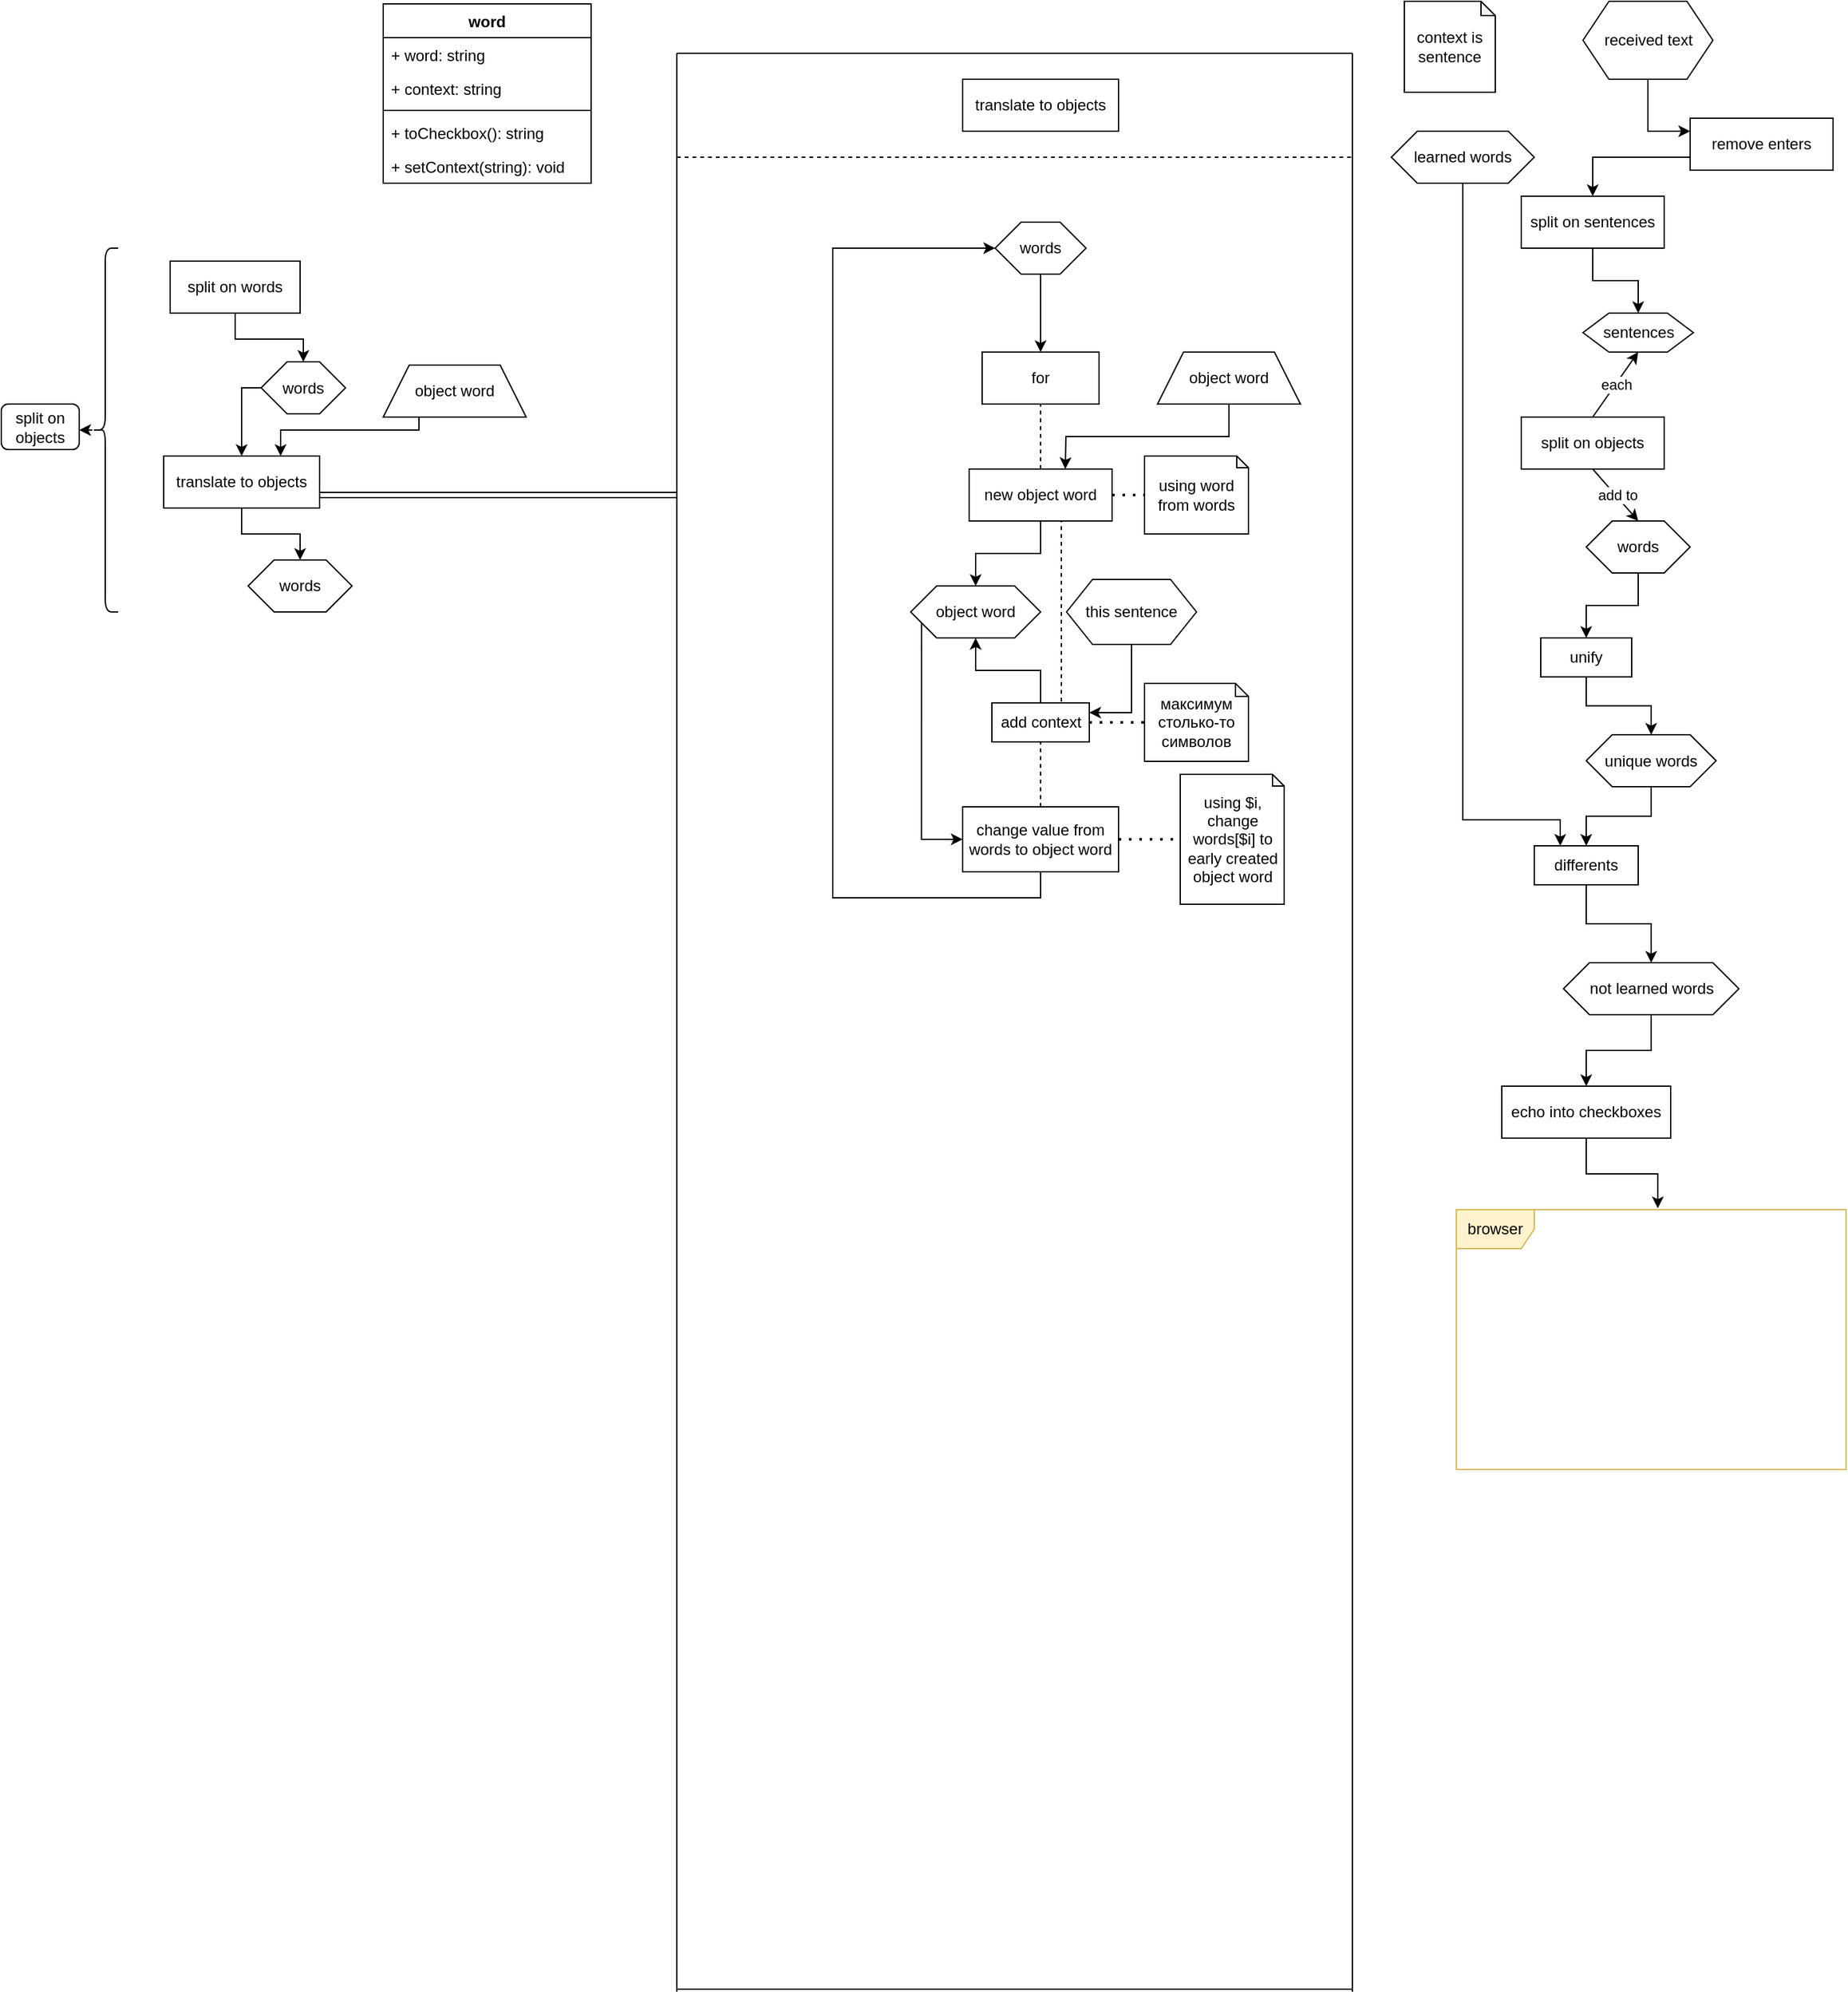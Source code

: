<mxfile version="13.7.9" type="device"><diagram id="C5RBs43oDa-KdzZeNtuy" name="Page-1"><mxGraphModel dx="913" dy="855" grid="1" gridSize="10" guides="1" tooltips="1" connect="1" arrows="1" fold="1" page="1" pageScale="1" pageWidth="827" pageHeight="1169" math="0" shadow="0"><root><mxCell id="WIyWlLk6GJQsqaUBKTNV-0"/><mxCell id="WIyWlLk6GJQsqaUBKTNV-1" parent="WIyWlLk6GJQsqaUBKTNV-0"/><mxCell id="cIkCpszvfwxXoAdMAP2c-214" style="edgeStyle=orthogonalEdgeStyle;rounded=0;orthogonalLoop=1;jettySize=auto;html=1;exitX=0.5;exitY=1;exitDx=0;exitDy=0;entryX=0;entryY=0.25;entryDx=0;entryDy=0;" parent="WIyWlLk6GJQsqaUBKTNV-1" source="cIkCpszvfwxXoAdMAP2c-112" target="cIkCpszvfwxXoAdMAP2c-211" edge="1"><mxGeometry relative="1" as="geometry"/></mxCell><mxCell id="cIkCpszvfwxXoAdMAP2c-112" value="received text" style="shape=hexagon;perimeter=hexagonPerimeter2;whiteSpace=wrap;html=1;fixedSize=1;" parent="WIyWlLk6GJQsqaUBKTNV-1" vertex="1"><mxGeometry x="1337.5" width="100" height="60" as="geometry"/></mxCell><mxCell id="wyJ4eCmkT0Aav1dMcdC4-6" style="edgeStyle=orthogonalEdgeStyle;rounded=0;orthogonalLoop=1;jettySize=auto;html=1;entryX=0.5;entryY=0;entryDx=0;entryDy=0;" parent="WIyWlLk6GJQsqaUBKTNV-1" source="wyJ4eCmkT0Aav1dMcdC4-3" target="wyJ4eCmkT0Aav1dMcdC4-5" edge="1"><mxGeometry relative="1" as="geometry"/></mxCell><mxCell id="wyJ4eCmkT0Aav1dMcdC4-3" value="split on words" style="whiteSpace=wrap;html=1;" parent="WIyWlLk6GJQsqaUBKTNV-1" vertex="1"><mxGeometry x="250" y="200" width="100" height="40" as="geometry"/></mxCell><mxCell id="cIkCpszvfwxXoAdMAP2c-193" style="edgeStyle=orthogonalEdgeStyle;rounded=0;orthogonalLoop=1;jettySize=auto;html=1;entryX=0.5;entryY=0;entryDx=0;entryDy=0;" parent="WIyWlLk6GJQsqaUBKTNV-1" source="wyJ4eCmkT0Aav1dMcdC4-5" target="cIkCpszvfwxXoAdMAP2c-2" edge="1"><mxGeometry relative="1" as="geometry"><Array as="points"><mxPoint x="305" y="298"/></Array></mxGeometry></mxCell><mxCell id="wyJ4eCmkT0Aav1dMcdC4-5" value="words" style="shape=hexagon;perimeter=hexagonPerimeter2;whiteSpace=wrap;html=1;fixedSize=1;" parent="WIyWlLk6GJQsqaUBKTNV-1" vertex="1"><mxGeometry x="320" y="277.5" width="65" height="40" as="geometry"/></mxCell><mxCell id="cIkCpszvfwxXoAdMAP2c-164" style="edgeStyle=orthogonalEdgeStyle;rounded=0;orthogonalLoop=1;jettySize=auto;html=1;exitX=0.5;exitY=1;exitDx=0;exitDy=0;entryX=0.5;entryY=0;entryDx=0;entryDy=0;" parent="WIyWlLk6GJQsqaUBKTNV-1" source="cIkCpszvfwxXoAdMAP2c-12" target="cIkCpszvfwxXoAdMAP2c-16" edge="1"><mxGeometry relative="1" as="geometry"/></mxCell><mxCell id="cIkCpszvfwxXoAdMAP2c-12" value="words" style="shape=hexagon;perimeter=hexagonPerimeter2;whiteSpace=wrap;html=1;fixedSize=1;" parent="WIyWlLk6GJQsqaUBKTNV-1" vertex="1"><mxGeometry x="885" y="170" width="70" height="40" as="geometry"/></mxCell><mxCell id="wyJ4eCmkT0Aav1dMcdC4-10" style="edgeStyle=orthogonalEdgeStyle;rounded=0;orthogonalLoop=1;jettySize=auto;html=1;entryX=0.5;entryY=0;entryDx=0;entryDy=0;exitX=0.5;exitY=1;exitDx=0;exitDy=0;" parent="WIyWlLk6GJQsqaUBKTNV-1" source="wyJ4eCmkT0Aav1dMcdC4-7" target="wyJ4eCmkT0Aav1dMcdC4-9" edge="1"><mxGeometry relative="1" as="geometry"><mxPoint x="1340" y="495" as="sourcePoint"/></mxGeometry></mxCell><mxCell id="wyJ4eCmkT0Aav1dMcdC4-7" value="unify" style="whiteSpace=wrap;html=1;" parent="WIyWlLk6GJQsqaUBKTNV-1" vertex="1"><mxGeometry x="1305" y="490" width="70" height="30" as="geometry"/></mxCell><mxCell id="cIkCpszvfwxXoAdMAP2c-180" style="edgeStyle=orthogonalEdgeStyle;rounded=0;orthogonalLoop=1;jettySize=auto;html=1;exitX=0.5;exitY=1;exitDx=0;exitDy=0;" parent="WIyWlLk6GJQsqaUBKTNV-1" source="wyJ4eCmkT0Aav1dMcdC4-9" target="wyJ4eCmkT0Aav1dMcdC4-12" edge="1"><mxGeometry relative="1" as="geometry"/></mxCell><mxCell id="wyJ4eCmkT0Aav1dMcdC4-9" value="unique words" style="shape=hexagon;perimeter=hexagonPerimeter2;whiteSpace=wrap;html=1;fixedSize=1;" parent="WIyWlLk6GJQsqaUBKTNV-1" vertex="1"><mxGeometry x="1340" y="564.5" width="100" height="40" as="geometry"/></mxCell><mxCell id="cIkCpszvfwxXoAdMAP2c-197" style="edgeStyle=orthogonalEdgeStyle;rounded=0;orthogonalLoop=1;jettySize=auto;html=1;entryX=0.25;entryY=0;entryDx=0;entryDy=0;" parent="WIyWlLk6GJQsqaUBKTNV-1" source="wyJ4eCmkT0Aav1dMcdC4-11" target="wyJ4eCmkT0Aav1dMcdC4-12" edge="1"><mxGeometry relative="1" as="geometry"><mxPoint x="1280" y="620" as="targetPoint"/><Array as="points"><mxPoint x="1245" y="630"/><mxPoint x="1320" y="630"/></Array></mxGeometry></mxCell><mxCell id="wyJ4eCmkT0Aav1dMcdC4-11" value="learned words" style="shape=hexagon;perimeter=hexagonPerimeter2;whiteSpace=wrap;html=1;fixedSize=1;" parent="WIyWlLk6GJQsqaUBKTNV-1" vertex="1"><mxGeometry x="1190" y="100" width="110" height="40" as="geometry"/></mxCell><mxCell id="cIkCpszvfwxXoAdMAP2c-181" style="edgeStyle=orthogonalEdgeStyle;rounded=0;orthogonalLoop=1;jettySize=auto;html=1;exitX=0.5;exitY=1;exitDx=0;exitDy=0;" parent="WIyWlLk6GJQsqaUBKTNV-1" source="wyJ4eCmkT0Aav1dMcdC4-12" target="wyJ4eCmkT0Aav1dMcdC4-15" edge="1"><mxGeometry relative="1" as="geometry"/></mxCell><mxCell id="wyJ4eCmkT0Aav1dMcdC4-12" value="differents" style="whiteSpace=wrap;html=1;" parent="WIyWlLk6GJQsqaUBKTNV-1" vertex="1"><mxGeometry x="1300" y="650" width="80" height="30" as="geometry"/></mxCell><mxCell id="cIkCpszvfwxXoAdMAP2c-174" style="edgeStyle=orthogonalEdgeStyle;rounded=0;orthogonalLoop=1;jettySize=auto;html=1;entryX=0.5;entryY=0;entryDx=0;entryDy=0;exitX=0.5;exitY=1;exitDx=0;exitDy=0;" parent="WIyWlLk6GJQsqaUBKTNV-1" source="wyJ4eCmkT0Aav1dMcdC4-15" target="wyJ4eCmkT0Aav1dMcdC4-18" edge="1"><mxGeometry relative="1" as="geometry"><mxPoint x="1390" y="775" as="sourcePoint"/></mxGeometry></mxCell><mxCell id="wyJ4eCmkT0Aav1dMcdC4-15" value="not learned words" style="shape=hexagon;perimeter=hexagonPerimeter2;whiteSpace=wrap;html=1;fixedSize=1;" parent="WIyWlLk6GJQsqaUBKTNV-1" vertex="1"><mxGeometry x="1322.5" y="740" width="135" height="40" as="geometry"/></mxCell><mxCell id="cIkCpszvfwxXoAdMAP2c-179" style="edgeStyle=orthogonalEdgeStyle;rounded=0;orthogonalLoop=1;jettySize=auto;html=1;exitX=0.5;exitY=1;exitDx=0;exitDy=0;entryX=0.517;entryY=-0.005;entryDx=0;entryDy=0;entryPerimeter=0;" parent="WIyWlLk6GJQsqaUBKTNV-1" source="wyJ4eCmkT0Aav1dMcdC4-18" target="wyJ4eCmkT0Aav1dMcdC4-20" edge="1"><mxGeometry relative="1" as="geometry"/></mxCell><mxCell id="wyJ4eCmkT0Aav1dMcdC4-18" value="echo into checkboxes" style="whiteSpace=wrap;html=1;" parent="WIyWlLk6GJQsqaUBKTNV-1" vertex="1"><mxGeometry x="1275" y="835" width="130" height="40" as="geometry"/></mxCell><mxCell id="cIkCpszvfwxXoAdMAP2c-202" value="word" style="swimlane;fontStyle=1;align=center;verticalAlign=top;childLayout=stackLayout;horizontal=1;startSize=26;horizontalStack=0;resizeParent=1;resizeParentMax=0;resizeLast=0;collapsible=1;marginBottom=0;fillColor=#ffffff;" parent="WIyWlLk6GJQsqaUBKTNV-1" vertex="1"><mxGeometry x="414" y="2" width="160" height="138" as="geometry"><mxRectangle x="220" y="610" width="60" height="26" as="alternateBounds"/></mxGeometry></mxCell><mxCell id="cIkCpszvfwxXoAdMAP2c-203" value="+ word: string" style="text;strokeColor=none;fillColor=none;align=left;verticalAlign=top;spacingLeft=4;spacingRight=4;overflow=hidden;rotatable=0;points=[[0,0.5],[1,0.5]];portConstraint=eastwest;" parent="cIkCpszvfwxXoAdMAP2c-202" vertex="1"><mxGeometry y="26" width="160" height="26" as="geometry"/></mxCell><mxCell id="cIkCpszvfwxXoAdMAP2c-206" value="+ context: string" style="text;strokeColor=none;fillColor=none;align=left;verticalAlign=top;spacingLeft=4;spacingRight=4;overflow=hidden;rotatable=0;points=[[0,0.5],[1,0.5]];portConstraint=eastwest;" parent="cIkCpszvfwxXoAdMAP2c-202" vertex="1"><mxGeometry y="52" width="160" height="26" as="geometry"/></mxCell><mxCell id="cIkCpszvfwxXoAdMAP2c-204" value="" style="line;strokeWidth=1;fillColor=none;align=left;verticalAlign=middle;spacingTop=-1;spacingLeft=3;spacingRight=3;rotatable=0;labelPosition=right;points=[];portConstraint=eastwest;" parent="cIkCpszvfwxXoAdMAP2c-202" vertex="1"><mxGeometry y="78" width="160" height="8" as="geometry"/></mxCell><mxCell id="cIkCpszvfwxXoAdMAP2c-205" value="+ toCheckbox(): string" style="text;strokeColor=none;fillColor=none;align=left;verticalAlign=top;spacingLeft=4;spacingRight=4;overflow=hidden;rotatable=0;points=[[0,0.5],[1,0.5]];portConstraint=eastwest;" parent="cIkCpszvfwxXoAdMAP2c-202" vertex="1"><mxGeometry y="86" width="160" height="26" as="geometry"/></mxCell><mxCell id="cIkCpszvfwxXoAdMAP2c-208" value="+ setContext(string): void" style="text;strokeColor=none;fillColor=none;align=left;verticalAlign=top;spacingLeft=4;spacingRight=4;overflow=hidden;rotatable=0;points=[[0,0.5],[1,0.5]];portConstraint=eastwest;" parent="cIkCpszvfwxXoAdMAP2c-202" vertex="1"><mxGeometry y="112" width="160" height="26" as="geometry"/></mxCell><mxCell id="wyJ4eCmkT0Aav1dMcdC4-20" value="browser" style="shape=umlFrame;whiteSpace=wrap;html=1;fillColor=#fff2cc;strokeColor=#d6b656;shadow=0;sketch=0;noLabel=0;" parent="WIyWlLk6GJQsqaUBKTNV-1" vertex="1"><mxGeometry x="1240" y="930" width="300" height="200" as="geometry"/></mxCell><mxCell id="cIkCpszvfwxXoAdMAP2c-192" style="edgeStyle=orthogonalEdgeStyle;rounded=0;orthogonalLoop=1;jettySize=auto;html=1;exitX=0.25;exitY=1;exitDx=0;exitDy=0;entryX=0.75;entryY=0;entryDx=0;entryDy=0;" parent="WIyWlLk6GJQsqaUBKTNV-1" source="cIkCpszvfwxXoAdMAP2c-0" target="cIkCpszvfwxXoAdMAP2c-2" edge="1"><mxGeometry relative="1" as="geometry"><Array as="points"><mxPoint x="442" y="330"/><mxPoint x="335" y="330"/></Array></mxGeometry></mxCell><mxCell id="cIkCpszvfwxXoAdMAP2c-0" value="object word" style="shape=trapezoid;perimeter=trapezoidPerimeter;whiteSpace=wrap;html=1;fixedSize=1;" parent="WIyWlLk6GJQsqaUBKTNV-1" vertex="1"><mxGeometry x="414" y="280" width="110" height="40" as="geometry"/></mxCell><mxCell id="cIkCpszvfwxXoAdMAP2c-163" style="edgeStyle=orthogonalEdgeStyle;rounded=0;orthogonalLoop=1;jettySize=auto;html=1;exitX=0.5;exitY=1;exitDx=0;exitDy=0;" parent="WIyWlLk6GJQsqaUBKTNV-1" source="cIkCpszvfwxXoAdMAP2c-14" edge="1"><mxGeometry relative="1" as="geometry"><mxPoint x="939" y="360" as="targetPoint"/></mxGeometry></mxCell><mxCell id="cIkCpszvfwxXoAdMAP2c-14" value="object word" style="shape=trapezoid;perimeter=trapezoidPerimeter;whiteSpace=wrap;html=1;fixedSize=1;" parent="WIyWlLk6GJQsqaUBKTNV-1" vertex="1"><mxGeometry x="1010" y="270" width="110" height="40" as="geometry"/></mxCell><mxCell id="cIkCpszvfwxXoAdMAP2c-195" style="edgeStyle=orthogonalEdgeStyle;rounded=0;orthogonalLoop=1;jettySize=auto;html=1;entryX=0.5;entryY=0;entryDx=0;entryDy=0;" parent="WIyWlLk6GJQsqaUBKTNV-1" source="cIkCpszvfwxXoAdMAP2c-2" target="cIkCpszvfwxXoAdMAP2c-5" edge="1"><mxGeometry relative="1" as="geometry"/></mxCell><mxCell id="cIkCpszvfwxXoAdMAP2c-2" value="translate to objects" style="whiteSpace=wrap;html=1;" parent="WIyWlLk6GJQsqaUBKTNV-1" vertex="1"><mxGeometry x="245" y="350" width="120" height="40" as="geometry"/></mxCell><mxCell id="cIkCpszvfwxXoAdMAP2c-8" value="translate to objects" style="whiteSpace=wrap;html=1;" parent="WIyWlLk6GJQsqaUBKTNV-1" vertex="1"><mxGeometry x="860" y="60" width="120" height="40" as="geometry"/></mxCell><mxCell id="cIkCpszvfwxXoAdMAP2c-5" value="words" style="shape=hexagon;perimeter=hexagonPerimeter2;whiteSpace=wrap;html=1;fixedSize=1;" parent="WIyWlLk6GJQsqaUBKTNV-1" vertex="1"><mxGeometry x="310" y="430" width="80" height="40" as="geometry"/></mxCell><mxCell id="cIkCpszvfwxXoAdMAP2c-196" style="edgeStyle=orthogonalEdgeStyle;rounded=0;orthogonalLoop=1;jettySize=auto;html=1;entryX=0.5;entryY=0;entryDx=0;entryDy=0;" parent="WIyWlLk6GJQsqaUBKTNV-1" source="cIkCpszvfwxXoAdMAP2c-122" target="wyJ4eCmkT0Aav1dMcdC4-7" edge="1"><mxGeometry relative="1" as="geometry"/></mxCell><mxCell id="cIkCpszvfwxXoAdMAP2c-122" value="words" style="shape=hexagon;perimeter=hexagonPerimeter2;whiteSpace=wrap;html=1;fixedSize=1;" parent="WIyWlLk6GJQsqaUBKTNV-1" vertex="1"><mxGeometry x="1340" y="400" width="80" height="40" as="geometry"/></mxCell><mxCell id="cIkCpszvfwxXoAdMAP2c-16" value="for" style="whiteSpace=wrap;html=1;" parent="WIyWlLk6GJQsqaUBKTNV-1" vertex="1"><mxGeometry x="875" y="270" width="90" height="40" as="geometry"/></mxCell><mxCell id="cIkCpszvfwxXoAdMAP2c-162" style="edgeStyle=orthogonalEdgeStyle;rounded=0;orthogonalLoop=1;jettySize=auto;html=1;exitX=0.5;exitY=1;exitDx=0;exitDy=0;entryX=0.5;entryY=0;entryDx=0;entryDy=0;" parent="WIyWlLk6GJQsqaUBKTNV-1" source="cIkCpszvfwxXoAdMAP2c-21" target="cIkCpszvfwxXoAdMAP2c-130" edge="1"><mxGeometry relative="1" as="geometry"/></mxCell><mxCell id="cIkCpszvfwxXoAdMAP2c-21" value="new object word" style="whiteSpace=wrap;html=1;" parent="WIyWlLk6GJQsqaUBKTNV-1" vertex="1"><mxGeometry x="865" y="360" width="110" height="40" as="geometry"/></mxCell><mxCell id="cIkCpszvfwxXoAdMAP2c-177" style="edgeStyle=orthogonalEdgeStyle;rounded=0;orthogonalLoop=1;jettySize=auto;html=1;entryX=0;entryY=0.5;entryDx=0;entryDy=0;" parent="WIyWlLk6GJQsqaUBKTNV-1" source="cIkCpszvfwxXoAdMAP2c-23" target="cIkCpszvfwxXoAdMAP2c-12" edge="1"><mxGeometry relative="1" as="geometry"><Array as="points"><mxPoint x="920" y="690"/><mxPoint x="760" y="690"/><mxPoint x="760" y="190"/></Array></mxGeometry></mxCell><mxCell id="cIkCpszvfwxXoAdMAP2c-23" value="change value from words to object word" style="whiteSpace=wrap;html=1;" parent="WIyWlLk6GJQsqaUBKTNV-1" vertex="1"><mxGeometry x="860" y="620" width="120" height="50" as="geometry"/></mxCell><mxCell id="cIkCpszvfwxXoAdMAP2c-25" value="using word from words" style="shape=note;whiteSpace=wrap;html=1;backgroundOutline=1;darkOpacity=0.05;size=9;" parent="WIyWlLk6GJQsqaUBKTNV-1" vertex="1"><mxGeometry x="1000" y="350" width="80" height="60" as="geometry"/></mxCell><mxCell id="cIkCpszvfwxXoAdMAP2c-26" value="using $i, change words[$i] to early created object word" style="shape=note;whiteSpace=wrap;html=1;backgroundOutline=1;darkOpacity=0.05;size=9;" parent="WIyWlLk6GJQsqaUBKTNV-1" vertex="1"><mxGeometry x="1027.5" y="595" width="80" height="100" as="geometry"/></mxCell><mxCell id="cIkCpszvfwxXoAdMAP2c-96" value="" style="shape=link;html=1;exitX=1;exitY=0.75;exitDx=0;exitDy=0;" parent="WIyWlLk6GJQsqaUBKTNV-1" source="cIkCpszvfwxXoAdMAP2c-2" edge="1"><mxGeometry width="100" relative="1" as="geometry"><mxPoint x="370" y="380" as="sourcePoint"/><mxPoint x="640" y="380" as="targetPoint"/><Array as="points"><mxPoint x="500" y="380"/></Array></mxGeometry></mxCell><mxCell id="cIkCpszvfwxXoAdMAP2c-97" value="" style="endArrow=none;html=1;" parent="WIyWlLk6GJQsqaUBKTNV-1" edge="1"><mxGeometry width="50" height="50" relative="1" as="geometry"><mxPoint x="640" y="1532" as="sourcePoint"/><mxPoint x="640" y="40" as="targetPoint"/></mxGeometry></mxCell><mxCell id="cIkCpszvfwxXoAdMAP2c-98" value="" style="endArrow=none;html=1;" parent="WIyWlLk6GJQsqaUBKTNV-1" edge="1"><mxGeometry width="50" height="50" relative="1" as="geometry"><mxPoint x="1160" y="1532" as="sourcePoint"/><mxPoint x="1160" y="40" as="targetPoint"/></mxGeometry></mxCell><mxCell id="cIkCpszvfwxXoAdMAP2c-99" value="" style="endArrow=none;html=1;" parent="WIyWlLk6GJQsqaUBKTNV-1" edge="1"><mxGeometry width="50" height="50" relative="1" as="geometry"><mxPoint x="640" y="1530" as="sourcePoint"/><mxPoint x="1160" y="1530" as="targetPoint"/></mxGeometry></mxCell><mxCell id="cIkCpszvfwxXoAdMAP2c-100" value="" style="endArrow=none;html=1;" parent="WIyWlLk6GJQsqaUBKTNV-1" edge="1"><mxGeometry width="50" height="50" relative="1" as="geometry"><mxPoint x="640" y="40" as="sourcePoint"/><mxPoint x="1160" y="40" as="targetPoint"/></mxGeometry></mxCell><mxCell id="cIkCpszvfwxXoAdMAP2c-102" value="" style="endArrow=none;dashed=1;html=1;" parent="WIyWlLk6GJQsqaUBKTNV-1" edge="1"><mxGeometry width="50" height="50" relative="1" as="geometry"><mxPoint x="640" y="120" as="sourcePoint"/><mxPoint x="1160" y="120" as="targetPoint"/></mxGeometry></mxCell><mxCell id="cIkCpszvfwxXoAdMAP2c-113" value="context is sentence" style="shape=note;whiteSpace=wrap;html=1;backgroundOutline=1;darkOpacity=0.05;fillColor=#ffffff;size=11;" parent="WIyWlLk6GJQsqaUBKTNV-1" vertex="1"><mxGeometry x="1200" width="70" height="70" as="geometry"/></mxCell><mxCell id="cIkCpszvfwxXoAdMAP2c-121" value="" style="edgeStyle=orthogonalEdgeStyle;rounded=0;orthogonalLoop=1;jettySize=auto;html=1;" parent="WIyWlLk6GJQsqaUBKTNV-1" source="cIkCpszvfwxXoAdMAP2c-117" target="cIkCpszvfwxXoAdMAP2c-120" edge="1"><mxGeometry relative="1" as="geometry"/></mxCell><mxCell id="cIkCpszvfwxXoAdMAP2c-117" value="split on sentences" style="whiteSpace=wrap;html=1;" parent="WIyWlLk6GJQsqaUBKTNV-1" vertex="1"><mxGeometry x="1290" y="150" width="110" height="40" as="geometry"/></mxCell><mxCell id="cIkCpszvfwxXoAdMAP2c-120" value="sentences" style="shape=hexagon;perimeter=hexagonPerimeter2;whiteSpace=wrap;html=1;fixedSize=1;" parent="WIyWlLk6GJQsqaUBKTNV-1" vertex="1"><mxGeometry x="1337.5" y="240" width="85" height="30" as="geometry"/></mxCell><mxCell id="cIkCpszvfwxXoAdMAP2c-123" value="split on objects" style="whiteSpace=wrap;html=1;fillColor=#ffffff;" parent="WIyWlLk6GJQsqaUBKTNV-1" vertex="1"><mxGeometry x="1290" y="320" width="110" height="40" as="geometry"/></mxCell><mxCell id="cIkCpszvfwxXoAdMAP2c-125" value="" style="endArrow=classic;html=1;entryX=0.5;entryY=1;entryDx=0;entryDy=0;exitX=0.5;exitY=0;exitDx=0;exitDy=0;" parent="WIyWlLk6GJQsqaUBKTNV-1" source="cIkCpszvfwxXoAdMAP2c-123" target="cIkCpszvfwxXoAdMAP2c-120" edge="1"><mxGeometry relative="1" as="geometry"><mxPoint x="880" y="360" as="sourcePoint"/><mxPoint x="980" y="360" as="targetPoint"/></mxGeometry></mxCell><mxCell id="cIkCpszvfwxXoAdMAP2c-126" value="each" style="edgeLabel;resizable=0;html=1;align=center;verticalAlign=middle;" parent="cIkCpszvfwxXoAdMAP2c-125" connectable="0" vertex="1"><mxGeometry relative="1" as="geometry"/></mxCell><mxCell id="cIkCpszvfwxXoAdMAP2c-127" value="" style="endArrow=classic;html=1;entryX=0.5;entryY=0;entryDx=0;entryDy=0;exitX=0.5;exitY=1;exitDx=0;exitDy=0;" parent="WIyWlLk6GJQsqaUBKTNV-1" source="cIkCpszvfwxXoAdMAP2c-123" target="cIkCpszvfwxXoAdMAP2c-122" edge="1"><mxGeometry relative="1" as="geometry"><mxPoint x="880" y="360" as="sourcePoint"/><mxPoint x="980" y="360" as="targetPoint"/></mxGeometry></mxCell><mxCell id="cIkCpszvfwxXoAdMAP2c-128" value="add to" style="edgeLabel;resizable=0;html=1;align=center;verticalAlign=middle;" parent="cIkCpszvfwxXoAdMAP2c-127" connectable="0" vertex="1"><mxGeometry relative="1" as="geometry"><mxPoint x="1" as="offset"/></mxGeometry></mxCell><mxCell id="cIkCpszvfwxXoAdMAP2c-176" style="edgeStyle=orthogonalEdgeStyle;rounded=0;orthogonalLoop=1;jettySize=auto;html=1;exitX=0;exitY=0.75;exitDx=0;exitDy=0;entryX=0;entryY=0.5;entryDx=0;entryDy=0;" parent="WIyWlLk6GJQsqaUBKTNV-1" source="cIkCpszvfwxXoAdMAP2c-130" target="cIkCpszvfwxXoAdMAP2c-23" edge="1"><mxGeometry relative="1" as="geometry"/></mxCell><mxCell id="cIkCpszvfwxXoAdMAP2c-130" value="object word" style="shape=hexagon;perimeter=hexagonPerimeter2;whiteSpace=wrap;html=1;fixedSize=1;" parent="WIyWlLk6GJQsqaUBKTNV-1" vertex="1"><mxGeometry x="820" y="450" width="100" height="40" as="geometry"/></mxCell><mxCell id="cIkCpszvfwxXoAdMAP2c-160" style="edgeStyle=orthogonalEdgeStyle;rounded=0;orthogonalLoop=1;jettySize=auto;html=1;entryX=0.5;entryY=1;entryDx=0;entryDy=0;" parent="WIyWlLk6GJQsqaUBKTNV-1" source="cIkCpszvfwxXoAdMAP2c-132" target="cIkCpszvfwxXoAdMAP2c-130" edge="1"><mxGeometry relative="1" as="geometry"/></mxCell><mxCell id="cIkCpszvfwxXoAdMAP2c-132" value="add context" style="whiteSpace=wrap;html=1;fillColor=#ffffff;" parent="WIyWlLk6GJQsqaUBKTNV-1" vertex="1"><mxGeometry x="882.5" y="540" width="75" height="30" as="geometry"/></mxCell><mxCell id="cIkCpszvfwxXoAdMAP2c-216" style="edgeStyle=orthogonalEdgeStyle;rounded=0;orthogonalLoop=1;jettySize=auto;html=1;exitX=0.5;exitY=1;exitDx=0;exitDy=0;entryX=1;entryY=0.25;entryDx=0;entryDy=0;" parent="WIyWlLk6GJQsqaUBKTNV-1" source="cIkCpszvfwxXoAdMAP2c-135" target="cIkCpszvfwxXoAdMAP2c-132" edge="1"><mxGeometry relative="1" as="geometry"/></mxCell><mxCell id="cIkCpszvfwxXoAdMAP2c-135" value="this sentence" style="shape=hexagon;perimeter=hexagonPerimeter2;whiteSpace=wrap;html=1;fixedSize=1;fillColor=#ffffff;" parent="WIyWlLk6GJQsqaUBKTNV-1" vertex="1"><mxGeometry x="940" y="445" width="100" height="50" as="geometry"/></mxCell><mxCell id="cIkCpszvfwxXoAdMAP2c-140" value="" style="endArrow=none;dashed=1;html=1;dashPattern=1 3;strokeWidth=2;entryX=0;entryY=0.5;entryDx=0;entryDy=0;entryPerimeter=0;exitX=1;exitY=0.5;exitDx=0;exitDy=0;" parent="WIyWlLk6GJQsqaUBKTNV-1" source="cIkCpszvfwxXoAdMAP2c-21" target="cIkCpszvfwxXoAdMAP2c-25" edge="1"><mxGeometry width="50" height="50" relative="1" as="geometry"><mxPoint x="910" y="760" as="sourcePoint"/><mxPoint x="960" y="710" as="targetPoint"/></mxGeometry></mxCell><mxCell id="cIkCpszvfwxXoAdMAP2c-146" value="" style="endArrow=none;dashed=1;html=1;dashPattern=1 3;strokeWidth=2;entryX=0;entryY=0.5;entryDx=0;entryDy=0;entryPerimeter=0;exitX=1;exitY=0.5;exitDx=0;exitDy=0;" parent="WIyWlLk6GJQsqaUBKTNV-1" source="cIkCpszvfwxXoAdMAP2c-23" target="cIkCpszvfwxXoAdMAP2c-26" edge="1"><mxGeometry width="50" height="50" relative="1" as="geometry"><mxPoint x="910" y="590" as="sourcePoint"/><mxPoint x="960" y="540" as="targetPoint"/></mxGeometry></mxCell><mxCell id="cIkCpszvfwxXoAdMAP2c-165" value="" style="endArrow=none;dashed=1;html=1;entryX=0.5;entryY=1;entryDx=0;entryDy=0;exitX=0.5;exitY=0;exitDx=0;exitDy=0;" parent="WIyWlLk6GJQsqaUBKTNV-1" source="cIkCpszvfwxXoAdMAP2c-21" target="cIkCpszvfwxXoAdMAP2c-16" edge="1"><mxGeometry width="50" height="50" relative="1" as="geometry"><mxPoint x="910" y="590" as="sourcePoint"/><mxPoint x="960" y="540" as="targetPoint"/></mxGeometry></mxCell><mxCell id="cIkCpszvfwxXoAdMAP2c-166" value="" style="endArrow=none;dashed=1;html=1;entryX=0.645;entryY=1;entryDx=0;entryDy=0;entryPerimeter=0;" parent="WIyWlLk6GJQsqaUBKTNV-1" target="cIkCpszvfwxXoAdMAP2c-21" edge="1"><mxGeometry width="50" height="50" relative="1" as="geometry"><mxPoint x="936" y="539" as="sourcePoint"/><mxPoint x="960" y="540" as="targetPoint"/><Array as="points"/></mxGeometry></mxCell><mxCell id="cIkCpszvfwxXoAdMAP2c-167" value="" style="endArrow=none;dashed=1;html=1;exitX=0.5;exitY=0;exitDx=0;exitDy=0;" parent="WIyWlLk6GJQsqaUBKTNV-1" source="cIkCpszvfwxXoAdMAP2c-23" edge="1"><mxGeometry width="50" height="50" relative="1" as="geometry"><mxPoint x="910" y="590" as="sourcePoint"/><mxPoint x="920" y="570" as="targetPoint"/></mxGeometry></mxCell><mxCell id="cIkCpszvfwxXoAdMAP2c-187" value="" style="edgeStyle=orthogonalEdgeStyle;rounded=0;orthogonalLoop=1;jettySize=auto;html=1;" parent="WIyWlLk6GJQsqaUBKTNV-1" source="cIkCpszvfwxXoAdMAP2c-185" target="cIkCpszvfwxXoAdMAP2c-186" edge="1"><mxGeometry relative="1" as="geometry"><Array as="points"><mxPoint x="170" y="328"/><mxPoint x="170" y="328"/></Array></mxGeometry></mxCell><mxCell id="cIkCpszvfwxXoAdMAP2c-185" value="" style="shape=curlyBracket;whiteSpace=wrap;html=1;rounded=1;fillColor=#ffffff;size=0.5;direction=east;" parent="WIyWlLk6GJQsqaUBKTNV-1" vertex="1"><mxGeometry x="190" y="190" width="20" height="280" as="geometry"/></mxCell><mxCell id="cIkCpszvfwxXoAdMAP2c-186" value="split on objects" style="whiteSpace=wrap;html=1;rounded=1;" parent="WIyWlLk6GJQsqaUBKTNV-1" vertex="1"><mxGeometry x="120" y="310" width="60" height="35" as="geometry"/></mxCell><mxCell id="cIkCpszvfwxXoAdMAP2c-215" style="edgeStyle=orthogonalEdgeStyle;rounded=0;orthogonalLoop=1;jettySize=auto;html=1;exitX=0;exitY=0.75;exitDx=0;exitDy=0;entryX=0.5;entryY=0;entryDx=0;entryDy=0;" parent="WIyWlLk6GJQsqaUBKTNV-1" source="cIkCpszvfwxXoAdMAP2c-211" target="cIkCpszvfwxXoAdMAP2c-117" edge="1"><mxGeometry relative="1" as="geometry"/></mxCell><mxCell id="cIkCpszvfwxXoAdMAP2c-211" value="remove enters" style="whiteSpace=wrap;html=1;fillColor=#ffffff;" parent="WIyWlLk6GJQsqaUBKTNV-1" vertex="1"><mxGeometry x="1420" y="90" width="110" height="40" as="geometry"/></mxCell><mxCell id="cIkCpszvfwxXoAdMAP2c-218" value="максимум столько-то символов" style="shape=note;whiteSpace=wrap;html=1;backgroundOutline=1;darkOpacity=0.05;fillColor=#ffffff;size=10;" parent="WIyWlLk6GJQsqaUBKTNV-1" vertex="1"><mxGeometry x="1000" y="525" width="80" height="60" as="geometry"/></mxCell><mxCell id="cIkCpszvfwxXoAdMAP2c-219" value="" style="endArrow=none;dashed=1;html=1;dashPattern=1 3;strokeWidth=2;entryX=0;entryY=0.5;entryDx=0;entryDy=0;entryPerimeter=0;exitX=1;exitY=0.5;exitDx=0;exitDy=0;" parent="WIyWlLk6GJQsqaUBKTNV-1" source="cIkCpszvfwxXoAdMAP2c-132" target="cIkCpszvfwxXoAdMAP2c-218" edge="1"><mxGeometry width="50" height="50" relative="1" as="geometry"><mxPoint x="830" y="490" as="sourcePoint"/><mxPoint x="880" y="440" as="targetPoint"/></mxGeometry></mxCell></root></mxGraphModel></diagram></mxfile>